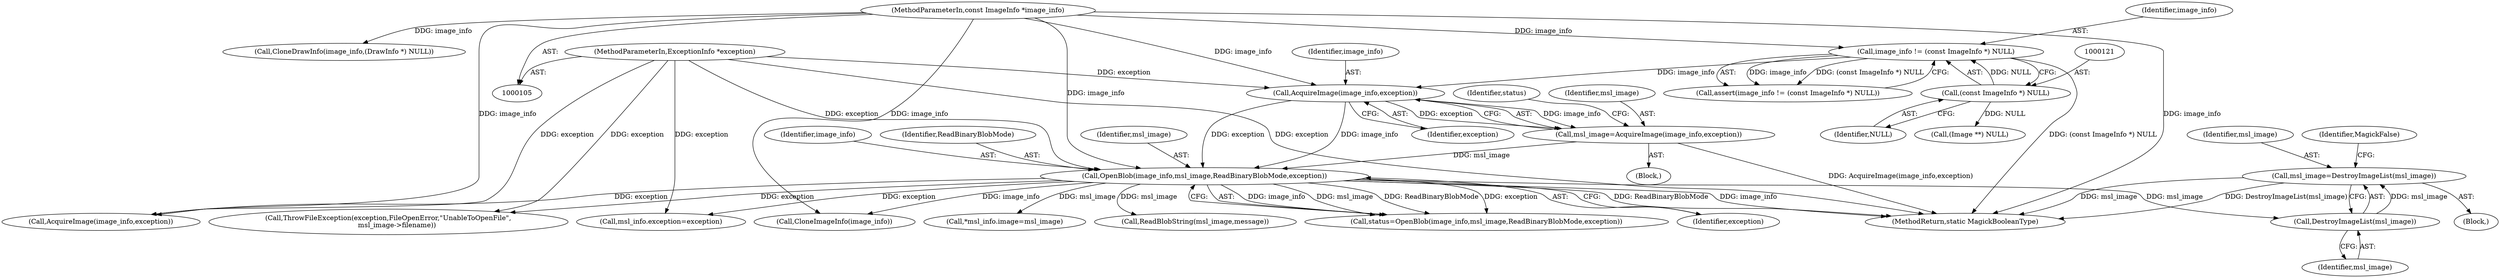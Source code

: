 digraph "0_ImageMagick_e793eb203e5e0f91f5037aed6585e81b1e27395b@pointer" {
"1000174" [label="(Call,msl_image=DestroyImageList(msl_image))"];
"1000176" [label="(Call,DestroyImageList(msl_image))"];
"1000157" [label="(Call,OpenBlob(image_info,msl_image,ReadBinaryBlobMode,exception))"];
"1000152" [label="(Call,AcquireImage(image_info,exception))"];
"1000118" [label="(Call,image_info != (const ImageInfo *) NULL)"];
"1000106" [label="(MethodParameterIn,const ImageInfo *image_info)"];
"1000120" [label="(Call,(const ImageInfo *) NULL)"];
"1000108" [label="(MethodParameterIn,ExceptionInfo *exception)"];
"1000150" [label="(Call,msl_image=AcquireImage(image_info,exception))"];
"1000161" [label="(Identifier,exception)"];
"1000177" [label="(Identifier,msl_image)"];
"1000156" [label="(Identifier,status)"];
"1000310" [label="(Call,CloneDrawInfo(image_info,(DrawInfo *) NULL))"];
"1000150" [label="(Call,msl_image=AcquireImage(image_info,exception))"];
"1000118" [label="(Call,image_info != (const ImageInfo *) NULL)"];
"1000155" [label="(Call,status=OpenBlob(image_info,msl_image,ReadBinaryBlobMode,exception))"];
"1000166" [label="(Block,)"];
"1000152" [label="(Call,AcquireImage(image_info,exception))"];
"1000119" [label="(Identifier,image_info)"];
"1000174" [label="(Call,msl_image=DestroyImageList(msl_image))"];
"1000159" [label="(Identifier,msl_image)"];
"1000198" [label="(Call,msl_info.exception=exception)"];
"1000120" [label="(Call,(const ImageInfo *) NULL)"];
"1000157" [label="(Call,OpenBlob(image_info,msl_image,ReadBinaryBlobMode,exception))"];
"1000108" [label="(MethodParameterIn,ExceptionInfo *exception)"];
"1000117" [label="(Call,assert(image_info != (const ImageInfo *) NULL))"];
"1000176" [label="(Call,DestroyImageList(msl_image))"];
"1000106" [label="(MethodParameterIn,const ImageInfo *image_info)"];
"1000332" [label="(Call,*msl_info.image=msl_image)"];
"1000158" [label="(Identifier,image_info)"];
"1000175" [label="(Identifier,msl_image)"];
"1000518" [label="(Call,ReadBlobString(msl_image,message))"];
"1000153" [label="(Identifier,image_info)"];
"1000303" [label="(Call,CloneImageInfo(image_info))"];
"1000109" [label="(Block,)"];
"1000713" [label="(MethodReturn,static MagickBooleanType)"];
"1000154" [label="(Identifier,exception)"];
"1000122" [label="(Identifier,NULL)"];
"1000160" [label="(Identifier,ReadBinaryBlobMode)"];
"1000179" [label="(Identifier,MagickFalse)"];
"1000147" [label="(Call,(Image **) NULL)"];
"1000167" [label="(Call,ThrowFileException(exception,FileOpenError,\"UnableToOpenFile\",\n        msl_image->filename))"];
"1000151" [label="(Identifier,msl_image)"];
"1000320" [label="(Call,AcquireImage(image_info,exception))"];
"1000174" -> "1000166"  [label="AST: "];
"1000174" -> "1000176"  [label="CFG: "];
"1000175" -> "1000174"  [label="AST: "];
"1000176" -> "1000174"  [label="AST: "];
"1000179" -> "1000174"  [label="CFG: "];
"1000174" -> "1000713"  [label="DDG: DestroyImageList(msl_image)"];
"1000174" -> "1000713"  [label="DDG: msl_image"];
"1000176" -> "1000174"  [label="DDG: msl_image"];
"1000176" -> "1000177"  [label="CFG: "];
"1000177" -> "1000176"  [label="AST: "];
"1000157" -> "1000176"  [label="DDG: msl_image"];
"1000157" -> "1000155"  [label="AST: "];
"1000157" -> "1000161"  [label="CFG: "];
"1000158" -> "1000157"  [label="AST: "];
"1000159" -> "1000157"  [label="AST: "];
"1000160" -> "1000157"  [label="AST: "];
"1000161" -> "1000157"  [label="AST: "];
"1000155" -> "1000157"  [label="CFG: "];
"1000157" -> "1000713"  [label="DDG: ReadBinaryBlobMode"];
"1000157" -> "1000713"  [label="DDG: image_info"];
"1000157" -> "1000155"  [label="DDG: image_info"];
"1000157" -> "1000155"  [label="DDG: msl_image"];
"1000157" -> "1000155"  [label="DDG: ReadBinaryBlobMode"];
"1000157" -> "1000155"  [label="DDG: exception"];
"1000152" -> "1000157"  [label="DDG: image_info"];
"1000152" -> "1000157"  [label="DDG: exception"];
"1000106" -> "1000157"  [label="DDG: image_info"];
"1000150" -> "1000157"  [label="DDG: msl_image"];
"1000108" -> "1000157"  [label="DDG: exception"];
"1000157" -> "1000167"  [label="DDG: exception"];
"1000157" -> "1000198"  [label="DDG: exception"];
"1000157" -> "1000303"  [label="DDG: image_info"];
"1000157" -> "1000320"  [label="DDG: exception"];
"1000157" -> "1000332"  [label="DDG: msl_image"];
"1000157" -> "1000518"  [label="DDG: msl_image"];
"1000152" -> "1000150"  [label="AST: "];
"1000152" -> "1000154"  [label="CFG: "];
"1000153" -> "1000152"  [label="AST: "];
"1000154" -> "1000152"  [label="AST: "];
"1000150" -> "1000152"  [label="CFG: "];
"1000152" -> "1000150"  [label="DDG: image_info"];
"1000152" -> "1000150"  [label="DDG: exception"];
"1000118" -> "1000152"  [label="DDG: image_info"];
"1000106" -> "1000152"  [label="DDG: image_info"];
"1000108" -> "1000152"  [label="DDG: exception"];
"1000118" -> "1000117"  [label="AST: "];
"1000118" -> "1000120"  [label="CFG: "];
"1000119" -> "1000118"  [label="AST: "];
"1000120" -> "1000118"  [label="AST: "];
"1000117" -> "1000118"  [label="CFG: "];
"1000118" -> "1000713"  [label="DDG: (const ImageInfo *) NULL"];
"1000118" -> "1000117"  [label="DDG: image_info"];
"1000118" -> "1000117"  [label="DDG: (const ImageInfo *) NULL"];
"1000106" -> "1000118"  [label="DDG: image_info"];
"1000120" -> "1000118"  [label="DDG: NULL"];
"1000106" -> "1000105"  [label="AST: "];
"1000106" -> "1000713"  [label="DDG: image_info"];
"1000106" -> "1000303"  [label="DDG: image_info"];
"1000106" -> "1000310"  [label="DDG: image_info"];
"1000106" -> "1000320"  [label="DDG: image_info"];
"1000120" -> "1000122"  [label="CFG: "];
"1000121" -> "1000120"  [label="AST: "];
"1000122" -> "1000120"  [label="AST: "];
"1000120" -> "1000147"  [label="DDG: NULL"];
"1000108" -> "1000105"  [label="AST: "];
"1000108" -> "1000713"  [label="DDG: exception"];
"1000108" -> "1000167"  [label="DDG: exception"];
"1000108" -> "1000198"  [label="DDG: exception"];
"1000108" -> "1000320"  [label="DDG: exception"];
"1000150" -> "1000109"  [label="AST: "];
"1000151" -> "1000150"  [label="AST: "];
"1000156" -> "1000150"  [label="CFG: "];
"1000150" -> "1000713"  [label="DDG: AcquireImage(image_info,exception)"];
}
